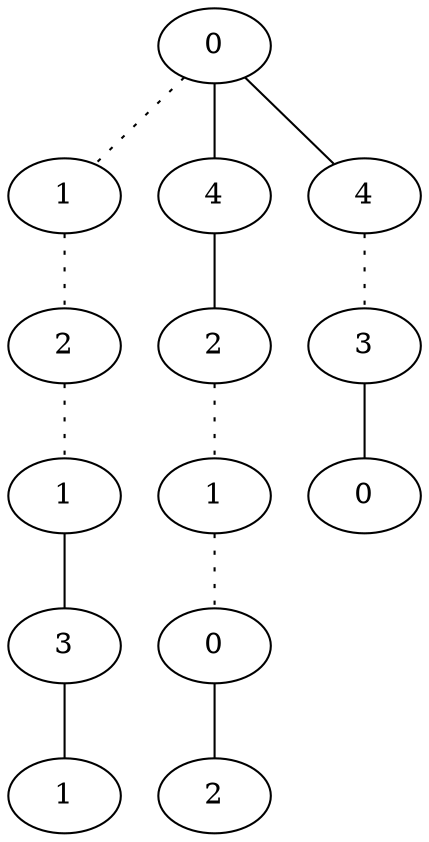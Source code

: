 graph {
a0[label=0];
a1[label=1];
a2[label=2];
a3[label=1];
a4[label=3];
a5[label=1];
a6[label=4];
a7[label=2];
a8[label=1];
a9[label=0];
a10[label=2];
a11[label=4];
a12[label=3];
a13[label=0];
a0 -- a1 [style=dotted];
a0 -- a6;
a0 -- a11;
a1 -- a2 [style=dotted];
a2 -- a3 [style=dotted];
a3 -- a4;
a4 -- a5;
a6 -- a7;
a7 -- a8 [style=dotted];
a8 -- a9 [style=dotted];
a9 -- a10;
a11 -- a12 [style=dotted];
a12 -- a13;
}
